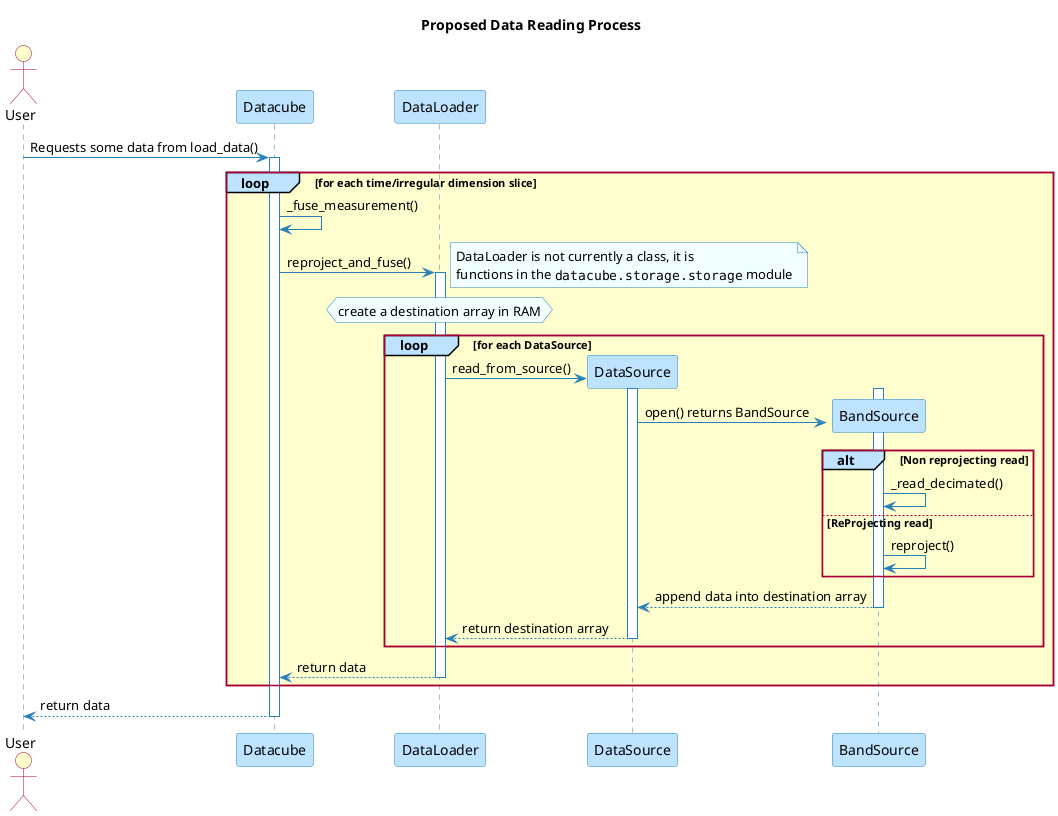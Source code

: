 @startuml

skinparam backgroundColor white

skinparam note {
    BackgroundColor #F1FFFF
    BorderColor #2980B9
}

skinparam activity {
    BackgroundColor #BDE3FF
    ArrowColor #2980B9
    BorderColor #2980B9
    StartColor #227BC6
    EndColor #227BC6
    BarColor #227BC6
}

skinparam sequence {
    ArrowColor  #2980B9
    DividerBackgroundColor  #BDE3FF
    GroupBackgroundColor    #BDE3FF
    LifeLineBackgroundColor white
    LifeLineBorderColor #2980B9
    ParticipantBackgroundColor  #BDE3FF
    ParticipantBorderColor  #2980B9
    BoxLineColor    #2980B9
    BoxBackgroundColor  #DDDDDD
}

skinparam actorBackgroundColor #FEFECE
skinparam actorBorderColor    #A80036

skinparam usecaseArrowColor   #A80036
skinparam usecaseBackgroundColor  #FEFECE
skinparam usecaseBorderColor  #A80036

skinparam classArrowColor #A80036
skinparam classBackgroundColor    #FEFECE
skinparam classBorderColor    #A80036

skinparam objectArrowColor    #A80036
skinparam objectBackgroundColor   #FEFECE
skinparam objectBorderColor   #A80036

skinparam packageBackgroundColor  #FEFECE
skinparam packageBorderColor  #A80036

skinparam stereotypeCBackgroundColor  #ADD1B2
skinparam stereotypeABackgroundColor  #A9DCDF
skinparam stereotypeIBackgroundColor  #B4A7E5
skinparam stereotypeEBackgroundColor  #EB937F

skinparam componentArrowColor #A80036
skinparam componentBackgroundColor    #FEFECE
skinparam componentBorderColor    #A80036
skinparam componentInterfaceBackgroundColor   #FEFECE
skinparam componentInterfaceBorderColor   #A80036

skinparam stateBackgroundColor #BDE3FF
skinparam stateBorderColor #2980B9
skinparam stateArrowColor #2980B9
skinparam stateStartColor black
skinparam stateEndColor   black

title Proposed Data Reading Process
actor User


User -> Datacube: Requests some data from load_data()
activate Datacube

loop for each time/irregular dimension slice
  Datacube -> Datacube: _fuse_measurement()
  Datacube -> DataLoader:  reproject_and_fuse()
  note right
    DataLoader is not currently a class, it is 
    functions in the ""datacube.storage.storage"" module
  end note
  activate DataLoader
  hnote over DataLoader : create a destination array in RAM
  loop for each DataSource
    create DataSource
    DataLoader -> DataSource: read_from_source()
    activate DataSource

    create BandSource
    activate BandSource
    DataSource -> BandSource: open() returns BandSource
    alt Non reprojecting read
        BandSource -> BandSource: _read_decimated()
    else ReProjecting read
        BandSource -> BandSource: reproject()
    end
    BandSource --> DataSource: append data into destination array
    deactivate BandSource
    DataSource --> DataLoader: return destination array
    deactivate DataSource
  end
  DataLoader --> Datacube: return data
  deactivate DataLoader

end

Datacube --> User: return data
deactivate Datacube


@enduml